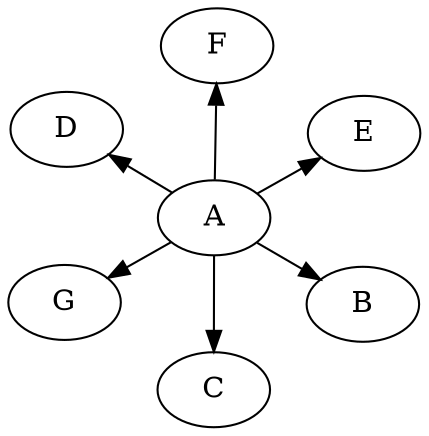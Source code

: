 digraph {
    layout = neato;
    
    A -> B;
    A -> C;
    A -> D;
    A -> E;
    A -> F;
    A -> G;
}
